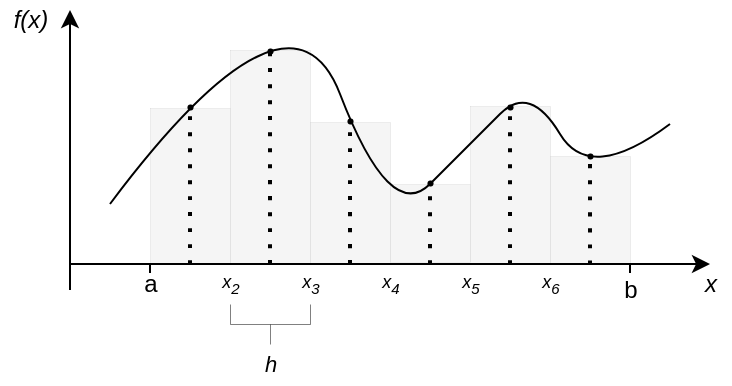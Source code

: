 <mxfile version="20.8.10" type="device"><diagram id="7F8j3OHfP6gw3dWyAA9e" name="Page-1"><mxGraphModel dx="261" dy="195" grid="1" gridSize="10" guides="1" tooltips="1" connect="1" arrows="1" fold="1" page="1" pageScale="1" pageWidth="850" pageHeight="1100" math="0" shadow="0"><root><mxCell id="0"/><mxCell id="1" parent="0"/><mxCell id="Qbo1AM9SkACgMZt19p3M-19" value="" style="rounded=0;whiteSpace=wrap;html=1;fillColor=#f5f5f5;fontColor=#333333;strokeColor=#666666;strokeWidth=0;" parent="1" vertex="1"><mxGeometry x="440" y="416" width="40" height="54" as="geometry"/></mxCell><mxCell id="Qbo1AM9SkACgMZt19p3M-18" value="" style="rounded=0;whiteSpace=wrap;html=1;fillColor=#f5f5f5;fontColor=#333333;strokeColor=#666666;strokeWidth=0;" parent="1" vertex="1"><mxGeometry x="400" y="391" width="40" height="79" as="geometry"/></mxCell><mxCell id="Qbo1AM9SkACgMZt19p3M-17" value="" style="rounded=0;whiteSpace=wrap;html=1;fillColor=#f5f5f5;fontColor=#333333;strokeColor=#666666;strokeWidth=0;" parent="1" vertex="1"><mxGeometry x="360" y="430" width="40" height="39" as="geometry"/></mxCell><mxCell id="Qbo1AM9SkACgMZt19p3M-16" value="" style="rounded=0;whiteSpace=wrap;html=1;fillColor=#f5f5f5;fontColor=#333333;strokeColor=#666666;strokeWidth=0;" parent="1" vertex="1"><mxGeometry x="320" y="399" width="40" height="71" as="geometry"/></mxCell><mxCell id="Qbo1AM9SkACgMZt19p3M-13" value="" style="rounded=0;whiteSpace=wrap;html=1;fillColor=#f5f5f5;fontColor=#333333;strokeColor=#666666;strokeWidth=0;" parent="1" vertex="1"><mxGeometry x="280" y="363" width="40" height="107" as="geometry"/></mxCell><mxCell id="Qbo1AM9SkACgMZt19p3M-11" value="" style="rounded=0;whiteSpace=wrap;html=1;fillColor=#f5f5f5;fontColor=#333333;strokeColor=#666666;strokeWidth=0;" parent="1" vertex="1"><mxGeometry x="240" y="392" width="40" height="78" as="geometry"/></mxCell><mxCell id="Qbo1AM9SkACgMZt19p3M-1" value="" style="endArrow=classic;html=1;rounded=0;curved=1;" parent="1" edge="1"><mxGeometry width="50" height="50" relative="1" as="geometry"><mxPoint x="200" y="483" as="sourcePoint"/><mxPoint x="200" y="343" as="targetPoint"/></mxGeometry></mxCell><mxCell id="Qbo1AM9SkACgMZt19p3M-2" value="" style="endArrow=classic;html=1;rounded=0;curved=1;" parent="1" edge="1"><mxGeometry width="50" height="50" relative="1" as="geometry"><mxPoint x="200" y="470" as="sourcePoint"/><mxPoint x="520" y="470" as="targetPoint"/></mxGeometry></mxCell><mxCell id="Qbo1AM9SkACgMZt19p3M-3" value="" style="curved=1;endArrow=none;html=1;rounded=0;endFill=0;startArrow=none;" parent="1" edge="1"><mxGeometry width="50" height="50" relative="1" as="geometry"><mxPoint x="220" y="440" as="sourcePoint"/><mxPoint x="500" y="400" as="targetPoint"/><Array as="points"><mxPoint x="310" y="320"/><mxPoint x="360" y="450"/><mxPoint x="400" y="410"/><mxPoint x="430" y="380"/><mxPoint x="460" y="430"/></Array></mxGeometry></mxCell><mxCell id="Qbo1AM9SkACgMZt19p3M-4" value="" style="endArrow=none;dashed=1;html=1;dashPattern=1 3;strokeWidth=2;rounded=0;curved=1;" parent="1" edge="1"><mxGeometry width="50" height="50" relative="1" as="geometry"><mxPoint x="300" y="470" as="sourcePoint"/><mxPoint x="300" y="360" as="targetPoint"/></mxGeometry></mxCell><mxCell id="Qbo1AM9SkACgMZt19p3M-5" value="" style="endArrow=none;dashed=1;html=1;dashPattern=1 3;strokeWidth=2;rounded=0;curved=1;entryX=0.5;entryY=0;entryDx=0;entryDy=0;" parent="1" target="Qbo1AM9SkACgMZt19p3M-27" edge="1"><mxGeometry width="50" height="50" relative="1" as="geometry"><mxPoint x="260" y="470" as="sourcePoint"/><mxPoint x="260" y="400" as="targetPoint"/></mxGeometry></mxCell><mxCell id="Qbo1AM9SkACgMZt19p3M-6" value="" style="endArrow=none;dashed=1;html=1;dashPattern=1 3;strokeWidth=2;rounded=0;curved=1;" parent="1" edge="1"><mxGeometry width="50" height="50" relative="1" as="geometry"><mxPoint x="340" y="470" as="sourcePoint"/><mxPoint x="340" y="400" as="targetPoint"/></mxGeometry></mxCell><mxCell id="Qbo1AM9SkACgMZt19p3M-7" value="" style="endArrow=none;dashed=1;html=1;dashPattern=1 3;strokeWidth=2;rounded=0;curved=1;" parent="1" edge="1"><mxGeometry width="50" height="50" relative="1" as="geometry"><mxPoint x="380" y="470" as="sourcePoint"/><mxPoint x="380" y="430" as="targetPoint"/></mxGeometry></mxCell><mxCell id="Qbo1AM9SkACgMZt19p3M-8" value="" style="endArrow=none;dashed=1;html=1;dashPattern=1 3;strokeWidth=2;rounded=0;curved=1;" parent="1" edge="1"><mxGeometry width="50" height="50" relative="1" as="geometry"><mxPoint x="420" y="470" as="sourcePoint"/><mxPoint x="420" y="390" as="targetPoint"/></mxGeometry></mxCell><mxCell id="Qbo1AM9SkACgMZt19p3M-9" value="" style="endArrow=none;dashed=1;html=1;dashPattern=1 3;strokeWidth=2;rounded=0;curved=1;" parent="1" edge="1"><mxGeometry width="50" height="50" relative="1" as="geometry"><mxPoint x="460" y="470" as="sourcePoint"/><mxPoint x="460" y="420" as="targetPoint"/></mxGeometry></mxCell><mxCell id="Qbo1AM9SkACgMZt19p3M-27" value="" style="ellipse;whiteSpace=wrap;html=1;aspect=fixed;strokeWidth=0;fillColor=#000000;" parent="1" vertex="1"><mxGeometry x="258.5" y="390" width="3" height="3" as="geometry"/></mxCell><mxCell id="Qbo1AM9SkACgMZt19p3M-28" value="" style="ellipse;whiteSpace=wrap;html=1;aspect=fixed;strokeWidth=0;fillColor=#000000;" parent="1" vertex="1"><mxGeometry x="298.5" y="362" width="3" height="3" as="geometry"/></mxCell><mxCell id="Qbo1AM9SkACgMZt19p3M-30" value="" style="ellipse;whiteSpace=wrap;html=1;aspect=fixed;strokeWidth=0;fillColor=#000000;" parent="1" vertex="1"><mxGeometry x="338.5" y="397" width="3" height="3" as="geometry"/></mxCell><mxCell id="Qbo1AM9SkACgMZt19p3M-32" value="" style="ellipse;whiteSpace=wrap;html=1;aspect=fixed;strokeWidth=0;fillColor=#000000;" parent="1" vertex="1"><mxGeometry x="418.5" y="390" width="3" height="3" as="geometry"/></mxCell><mxCell id="Qbo1AM9SkACgMZt19p3M-35" value="" style="ellipse;whiteSpace=wrap;html=1;aspect=fixed;strokeWidth=0;fillColor=#000000;" parent="1" vertex="1"><mxGeometry x="378.5" y="428" width="3" height="3" as="geometry"/></mxCell><mxCell id="Qbo1AM9SkACgMZt19p3M-36" value="" style="ellipse;whiteSpace=wrap;html=1;aspect=fixed;strokeWidth=0;fillColor=#000000;" parent="1" vertex="1"><mxGeometry x="458.5" y="414.5" width="3" height="3" as="geometry"/></mxCell><mxCell id="Qbo1AM9SkACgMZt19p3M-37" value="a" style="text;html=1;align=center;verticalAlign=middle;resizable=0;points=[];autosize=1;strokeColor=none;fillColor=none;" parent="1" vertex="1"><mxGeometry x="230" y="470" width="20" height="20" as="geometry"/></mxCell><mxCell id="Qbo1AM9SkACgMZt19p3M-38" value="b" style="text;html=1;align=center;verticalAlign=middle;resizable=0;points=[];autosize=1;strokeColor=none;fillColor=none;" parent="1" vertex="1"><mxGeometry x="470" y="473" width="20" height="20" as="geometry"/></mxCell><mxCell id="Qbo1AM9SkACgMZt19p3M-39" value="x" style="text;html=1;align=center;verticalAlign=middle;resizable=0;points=[];autosize=1;strokeColor=none;fillColor=none;fontStyle=2" parent="1" vertex="1"><mxGeometry x="510" y="470" width="20" height="20" as="geometry"/></mxCell><mxCell id="Qbo1AM9SkACgMZt19p3M-40" value="f(x)" style="text;html=1;align=center;verticalAlign=middle;resizable=0;points=[];autosize=1;strokeColor=none;fillColor=none;fontStyle=2" parent="1" vertex="1"><mxGeometry x="165" y="338" width="30" height="20" as="geometry"/></mxCell><mxCell id="Qbo1AM9SkACgMZt19p3M-41" value="" style="strokeWidth=0.25;html=1;shape=mxgraph.flowchart.annotation_2;align=left;labelPosition=right;pointerEvents=1;fillColor=#000000;rotation=-90;sketch=0;shadow=0;" parent="1" vertex="1"><mxGeometry x="290" y="480" width="20" height="40" as="geometry"/></mxCell><mxCell id="Qbo1AM9SkACgMZt19p3M-42" value="h" style="text;html=1;align=center;verticalAlign=middle;resizable=0;points=[];autosize=1;strokeColor=none;fillColor=none;fontSize=11;fontStyle=2" parent="1" vertex="1"><mxGeometry x="290" y="510" width="20" height="20" as="geometry"/></mxCell><mxCell id="Qbo1AM9SkACgMZt19p3M-46" value="" style="endArrow=none;html=1;rounded=0;fontSize=11;curved=1;" parent="1" edge="1"><mxGeometry width="50" height="50" relative="1" as="geometry"><mxPoint x="240" y="474.5" as="sourcePoint"/><mxPoint x="240" y="470" as="targetPoint"/></mxGeometry></mxCell><mxCell id="Qbo1AM9SkACgMZt19p3M-49" value="" style="endArrow=none;html=1;rounded=0;fontSize=11;curved=1;" parent="1" edge="1"><mxGeometry width="50" height="50" relative="1" as="geometry"><mxPoint x="480" y="474.5" as="sourcePoint"/><mxPoint x="480" y="470" as="targetPoint"/></mxGeometry></mxCell><mxCell id="Qbo1AM9SkACgMZt19p3M-50" value="x&lt;sub&gt;2&lt;/sub&gt;" style="text;html=1;align=center;verticalAlign=middle;resizable=0;points=[];autosize=1;strokeColor=none;fillColor=none;fontStyle=2;fontSize=9;" parent="1" vertex="1"><mxGeometry x="265" y="465" width="30" height="30" as="geometry"/></mxCell><mxCell id="Qbo1AM9SkACgMZt19p3M-51" value="x&lt;sub&gt;3&lt;/sub&gt;" style="text;html=1;align=center;verticalAlign=middle;resizable=0;points=[];autosize=1;strokeColor=none;fillColor=none;fontStyle=2;fontSize=9;" parent="1" vertex="1"><mxGeometry x="310" y="470" width="20" height="20" as="geometry"/></mxCell><mxCell id="Qbo1AM9SkACgMZt19p3M-52" value="x&lt;sub&gt;4&lt;/sub&gt;" style="text;html=1;align=center;verticalAlign=middle;resizable=0;points=[];autosize=1;strokeColor=none;fillColor=none;fontStyle=2;fontSize=9;" parent="1" vertex="1"><mxGeometry x="350" y="470" width="20" height="20" as="geometry"/></mxCell><mxCell id="Qbo1AM9SkACgMZt19p3M-53" value="x&lt;sub&gt;5&lt;/sub&gt;" style="text;html=1;align=center;verticalAlign=middle;resizable=0;points=[];autosize=1;strokeColor=none;fillColor=none;fontStyle=2;fontSize=9;" parent="1" vertex="1"><mxGeometry x="390" y="470" width="20" height="20" as="geometry"/></mxCell><mxCell id="Qbo1AM9SkACgMZt19p3M-54" value="x&lt;sub&gt;6&lt;/sub&gt;" style="text;html=1;align=center;verticalAlign=middle;resizable=0;points=[];autosize=1;strokeColor=none;fillColor=none;fontStyle=2;fontSize=9;" parent="1" vertex="1"><mxGeometry x="430" y="470" width="20" height="20" as="geometry"/></mxCell></root></mxGraphModel></diagram></mxfile>